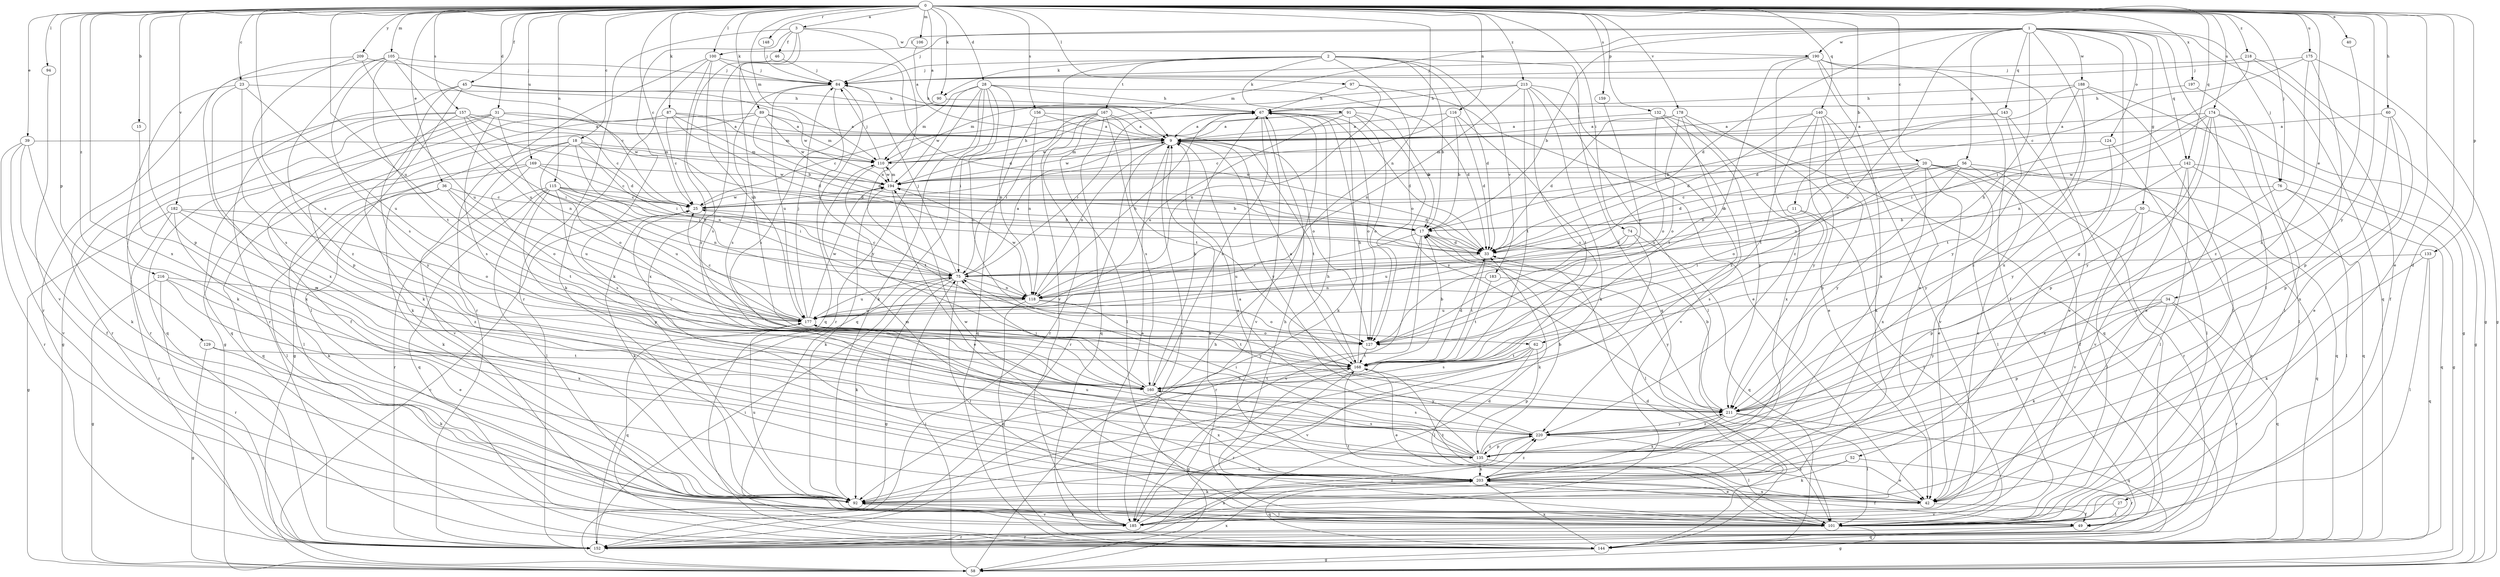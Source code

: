 strict digraph  {
0;
1;
2;
3;
9;
11;
15;
17;
18;
20;
23;
25;
27;
28;
31;
33;
34;
36;
39;
40;
42;
45;
46;
49;
50;
52;
56;
58;
60;
62;
67;
74;
75;
76;
84;
87;
89;
90;
91;
92;
94;
97;
100;
101;
105;
106;
110;
115;
116;
118;
124;
127;
129;
132;
133;
135;
140;
142;
143;
144;
148;
152;
156;
157;
159;
160;
167;
168;
169;
174;
175;
177;
178;
182;
183;
185;
188;
190;
194;
197;
203;
209;
211;
213;
216;
218;
220;
0 -> 3  [label=a];
0 -> 9  [label=a];
0 -> 11  [label=b];
0 -> 15  [label=b];
0 -> 18  [label=c];
0 -> 20  [label=c];
0 -> 23  [label=c];
0 -> 25  [label=c];
0 -> 27  [label=d];
0 -> 28  [label=d];
0 -> 31  [label=d];
0 -> 34  [label=e];
0 -> 36  [label=e];
0 -> 39  [label=e];
0 -> 40  [label=e];
0 -> 42  [label=e];
0 -> 45  [label=f];
0 -> 60  [label=h];
0 -> 74  [label=i];
0 -> 76  [label=j];
0 -> 87  [label=k];
0 -> 89  [label=k];
0 -> 90  [label=k];
0 -> 94  [label=l];
0 -> 97  [label=l];
0 -> 100  [label=l];
0 -> 105  [label=m];
0 -> 106  [label=m];
0 -> 110  [label=m];
0 -> 115  [label=n];
0 -> 116  [label=n];
0 -> 118  [label=n];
0 -> 129  [label=p];
0 -> 132  [label=p];
0 -> 133  [label=p];
0 -> 135  [label=p];
0 -> 140  [label=q];
0 -> 142  [label=q];
0 -> 148  [label=r];
0 -> 156  [label=s];
0 -> 157  [label=s];
0 -> 159  [label=s];
0 -> 160  [label=s];
0 -> 169  [label=u];
0 -> 174  [label=u];
0 -> 175  [label=u];
0 -> 177  [label=u];
0 -> 178  [label=v];
0 -> 182  [label=v];
0 -> 197  [label=x];
0 -> 203  [label=x];
0 -> 209  [label=y];
0 -> 211  [label=y];
0 -> 213  [label=z];
0 -> 216  [label=z];
0 -> 218  [label=z];
1 -> 17  [label=b];
1 -> 33  [label=d];
1 -> 50  [label=g];
1 -> 52  [label=g];
1 -> 56  [label=g];
1 -> 62  [label=h];
1 -> 76  [label=j];
1 -> 84  [label=j];
1 -> 100  [label=l];
1 -> 101  [label=l];
1 -> 110  [label=m];
1 -> 124  [label=o];
1 -> 127  [label=o];
1 -> 142  [label=q];
1 -> 143  [label=q];
1 -> 144  [label=q];
1 -> 188  [label=w];
1 -> 190  [label=w];
1 -> 203  [label=x];
2 -> 17  [label=b];
2 -> 33  [label=d];
2 -> 84  [label=j];
2 -> 90  [label=k];
2 -> 91  [label=k];
2 -> 127  [label=o];
2 -> 144  [label=q];
2 -> 167  [label=t];
2 -> 183  [label=v];
2 -> 185  [label=v];
3 -> 46  [label=f];
3 -> 62  [label=h];
3 -> 92  [label=k];
3 -> 118  [label=n];
3 -> 152  [label=r];
3 -> 190  [label=w];
3 -> 220  [label=z];
9 -> 110  [label=m];
9 -> 118  [label=n];
9 -> 152  [label=r];
9 -> 168  [label=t];
9 -> 185  [label=v];
9 -> 194  [label=w];
9 -> 211  [label=y];
11 -> 17  [label=b];
11 -> 101  [label=l];
11 -> 160  [label=s];
15 -> 203  [label=x];
17 -> 33  [label=d];
17 -> 101  [label=l];
17 -> 152  [label=r];
17 -> 177  [label=u];
17 -> 185  [label=v];
18 -> 33  [label=d];
18 -> 58  [label=g];
18 -> 75  [label=i];
18 -> 110  [label=m];
18 -> 118  [label=n];
18 -> 127  [label=o];
18 -> 185  [label=v];
20 -> 33  [label=d];
20 -> 42  [label=e];
20 -> 49  [label=f];
20 -> 101  [label=l];
20 -> 127  [label=o];
20 -> 144  [label=q];
20 -> 152  [label=r];
20 -> 177  [label=u];
20 -> 194  [label=w];
20 -> 203  [label=x];
23 -> 67  [label=h];
23 -> 92  [label=k];
23 -> 160  [label=s];
23 -> 177  [label=u];
23 -> 203  [label=x];
25 -> 17  [label=b];
25 -> 92  [label=k];
25 -> 194  [label=w];
27 -> 101  [label=l];
27 -> 185  [label=v];
28 -> 33  [label=d];
28 -> 67  [label=h];
28 -> 75  [label=i];
28 -> 92  [label=k];
28 -> 110  [label=m];
28 -> 118  [label=n];
28 -> 127  [label=o];
28 -> 144  [label=q];
28 -> 152  [label=r];
28 -> 194  [label=w];
31 -> 9  [label=a];
31 -> 58  [label=g];
31 -> 118  [label=n];
31 -> 144  [label=q];
31 -> 152  [label=r];
31 -> 160  [label=s];
31 -> 194  [label=w];
33 -> 75  [label=i];
33 -> 168  [label=t];
34 -> 92  [label=k];
34 -> 135  [label=p];
34 -> 144  [label=q];
34 -> 152  [label=r];
34 -> 177  [label=u];
34 -> 211  [label=y];
36 -> 25  [label=c];
36 -> 92  [label=k];
36 -> 101  [label=l];
36 -> 168  [label=t];
36 -> 177  [label=u];
39 -> 49  [label=f];
39 -> 92  [label=k];
39 -> 110  [label=m];
39 -> 152  [label=r];
39 -> 185  [label=v];
40 -> 220  [label=z];
42 -> 49  [label=f];
42 -> 168  [label=t];
42 -> 203  [label=x];
45 -> 67  [label=h];
45 -> 92  [label=k];
45 -> 101  [label=l];
45 -> 152  [label=r];
45 -> 194  [label=w];
46 -> 84  [label=j];
46 -> 160  [label=s];
49 -> 144  [label=q];
49 -> 152  [label=r];
50 -> 17  [label=b];
50 -> 101  [label=l];
50 -> 135  [label=p];
50 -> 144  [label=q];
50 -> 185  [label=v];
52 -> 92  [label=k];
52 -> 152  [label=r];
52 -> 203  [label=x];
56 -> 33  [label=d];
56 -> 42  [label=e];
56 -> 118  [label=n];
56 -> 152  [label=r];
56 -> 194  [label=w];
56 -> 211  [label=y];
58 -> 25  [label=c];
58 -> 67  [label=h];
58 -> 75  [label=i];
58 -> 203  [label=x];
60 -> 9  [label=a];
60 -> 42  [label=e];
60 -> 135  [label=p];
60 -> 203  [label=x];
62 -> 101  [label=l];
62 -> 135  [label=p];
62 -> 160  [label=s];
62 -> 168  [label=t];
62 -> 185  [label=v];
67 -> 9  [label=a];
67 -> 33  [label=d];
67 -> 75  [label=i];
67 -> 127  [label=o];
67 -> 160  [label=s];
67 -> 185  [label=v];
74 -> 33  [label=d];
74 -> 92  [label=k];
74 -> 144  [label=q];
74 -> 177  [label=u];
75 -> 9  [label=a];
75 -> 25  [label=c];
75 -> 58  [label=g];
75 -> 84  [label=j];
75 -> 92  [label=k];
75 -> 101  [label=l];
75 -> 118  [label=n];
75 -> 177  [label=u];
76 -> 25  [label=c];
76 -> 101  [label=l];
76 -> 144  [label=q];
76 -> 203  [label=x];
84 -> 67  [label=h];
84 -> 144  [label=q];
84 -> 160  [label=s];
84 -> 177  [label=u];
84 -> 211  [label=y];
87 -> 9  [label=a];
87 -> 17  [label=b];
87 -> 25  [label=c];
87 -> 33  [label=d];
87 -> 110  [label=m];
87 -> 144  [label=q];
89 -> 9  [label=a];
89 -> 33  [label=d];
89 -> 49  [label=f];
89 -> 92  [label=k];
89 -> 110  [label=m];
89 -> 194  [label=w];
90 -> 9  [label=a];
90 -> 160  [label=s];
91 -> 9  [label=a];
91 -> 17  [label=b];
91 -> 92  [label=k];
91 -> 127  [label=o];
91 -> 177  [label=u];
91 -> 194  [label=w];
91 -> 211  [label=y];
92 -> 101  [label=l];
92 -> 177  [label=u];
92 -> 185  [label=v];
94 -> 185  [label=v];
97 -> 42  [label=e];
97 -> 67  [label=h];
97 -> 118  [label=n];
100 -> 33  [label=d];
100 -> 84  [label=j];
100 -> 92  [label=k];
100 -> 152  [label=r];
100 -> 177  [label=u];
100 -> 203  [label=x];
101 -> 9  [label=a];
101 -> 58  [label=g];
101 -> 67  [label=h];
101 -> 152  [label=r];
101 -> 168  [label=t];
105 -> 25  [label=c];
105 -> 84  [label=j];
105 -> 152  [label=r];
105 -> 160  [label=s];
105 -> 168  [label=t];
105 -> 177  [label=u];
105 -> 220  [label=z];
106 -> 9  [label=a];
110 -> 67  [label=h];
110 -> 84  [label=j];
110 -> 168  [label=t];
110 -> 194  [label=w];
115 -> 17  [label=b];
115 -> 25  [label=c];
115 -> 75  [label=i];
115 -> 101  [label=l];
115 -> 118  [label=n];
115 -> 135  [label=p];
115 -> 144  [label=q];
115 -> 152  [label=r];
115 -> 160  [label=s];
115 -> 177  [label=u];
116 -> 9  [label=a];
116 -> 17  [label=b];
116 -> 25  [label=c];
116 -> 33  [label=d];
116 -> 168  [label=t];
118 -> 67  [label=h];
118 -> 127  [label=o];
118 -> 144  [label=q];
118 -> 177  [label=u];
118 -> 194  [label=w];
118 -> 211  [label=y];
124 -> 101  [label=l];
124 -> 110  [label=m];
124 -> 211  [label=y];
127 -> 168  [label=t];
129 -> 58  [label=g];
129 -> 92  [label=k];
129 -> 168  [label=t];
132 -> 9  [label=a];
132 -> 127  [label=o];
132 -> 144  [label=q];
132 -> 185  [label=v];
132 -> 211  [label=y];
133 -> 75  [label=i];
133 -> 92  [label=k];
133 -> 101  [label=l];
133 -> 144  [label=q];
135 -> 9  [label=a];
135 -> 17  [label=b];
135 -> 42  [label=e];
135 -> 75  [label=i];
135 -> 160  [label=s];
135 -> 177  [label=u];
135 -> 194  [label=w];
135 -> 203  [label=x];
135 -> 220  [label=z];
140 -> 9  [label=a];
140 -> 33  [label=d];
140 -> 92  [label=k];
140 -> 135  [label=p];
140 -> 168  [label=t];
140 -> 185  [label=v];
140 -> 211  [label=y];
142 -> 58  [label=g];
142 -> 101  [label=l];
142 -> 144  [label=q];
142 -> 185  [label=v];
142 -> 194  [label=w];
142 -> 211  [label=y];
143 -> 9  [label=a];
143 -> 17  [label=b];
143 -> 42  [label=e];
143 -> 168  [label=t];
144 -> 33  [label=d];
144 -> 58  [label=g];
144 -> 203  [label=x];
148 -> 84  [label=j];
152 -> 33  [label=d];
152 -> 75  [label=i];
156 -> 9  [label=a];
156 -> 118  [label=n];
156 -> 127  [label=o];
156 -> 144  [label=q];
157 -> 9  [label=a];
157 -> 25  [label=c];
157 -> 33  [label=d];
157 -> 58  [label=g];
157 -> 75  [label=i];
157 -> 152  [label=r];
157 -> 211  [label=y];
159 -> 127  [label=o];
160 -> 25  [label=c];
160 -> 67  [label=h];
160 -> 75  [label=i];
160 -> 168  [label=t];
160 -> 203  [label=x];
160 -> 211  [label=y];
167 -> 9  [label=a];
167 -> 25  [label=c];
167 -> 75  [label=i];
167 -> 101  [label=l];
167 -> 144  [label=q];
167 -> 152  [label=r];
167 -> 160  [label=s];
167 -> 168  [label=t];
168 -> 9  [label=a];
168 -> 17  [label=b];
168 -> 33  [label=d];
168 -> 42  [label=e];
168 -> 58  [label=g];
168 -> 67  [label=h];
168 -> 152  [label=r];
168 -> 160  [label=s];
169 -> 25  [label=c];
169 -> 75  [label=i];
169 -> 101  [label=l];
169 -> 127  [label=o];
169 -> 144  [label=q];
169 -> 194  [label=w];
174 -> 9  [label=a];
174 -> 42  [label=e];
174 -> 58  [label=g];
174 -> 75  [label=i];
174 -> 101  [label=l];
174 -> 118  [label=n];
174 -> 135  [label=p];
174 -> 211  [label=y];
175 -> 25  [label=c];
175 -> 58  [label=g];
175 -> 84  [label=j];
175 -> 135  [label=p];
175 -> 220  [label=z];
177 -> 25  [label=c];
177 -> 84  [label=j];
177 -> 127  [label=o];
177 -> 144  [label=q];
177 -> 168  [label=t];
177 -> 194  [label=w];
178 -> 9  [label=a];
178 -> 33  [label=d];
178 -> 42  [label=e];
178 -> 127  [label=o];
178 -> 168  [label=t];
178 -> 203  [label=x];
182 -> 17  [label=b];
182 -> 58  [label=g];
182 -> 92  [label=k];
182 -> 127  [label=o];
182 -> 152  [label=r];
182 -> 220  [label=z];
183 -> 118  [label=n];
183 -> 168  [label=t];
183 -> 211  [label=y];
185 -> 9  [label=a];
185 -> 92  [label=k];
185 -> 203  [label=x];
185 -> 220  [label=z];
188 -> 33  [label=d];
188 -> 58  [label=g];
188 -> 67  [label=h];
188 -> 101  [label=l];
188 -> 211  [label=y];
188 -> 220  [label=z];
190 -> 42  [label=e];
190 -> 49  [label=f];
190 -> 84  [label=j];
190 -> 127  [label=o];
190 -> 152  [label=r];
190 -> 203  [label=x];
190 -> 220  [label=z];
194 -> 25  [label=c];
194 -> 33  [label=d];
194 -> 42  [label=e];
194 -> 92  [label=k];
194 -> 110  [label=m];
197 -> 67  [label=h];
197 -> 101  [label=l];
203 -> 9  [label=a];
203 -> 42  [label=e];
203 -> 49  [label=f];
203 -> 92  [label=k];
203 -> 110  [label=m];
203 -> 144  [label=q];
203 -> 220  [label=z];
209 -> 84  [label=j];
209 -> 135  [label=p];
209 -> 177  [label=u];
209 -> 203  [label=x];
211 -> 17  [label=b];
211 -> 101  [label=l];
211 -> 144  [label=q];
211 -> 203  [label=x];
211 -> 220  [label=z];
213 -> 67  [label=h];
213 -> 92  [label=k];
213 -> 101  [label=l];
213 -> 110  [label=m];
213 -> 118  [label=n];
213 -> 160  [label=s];
213 -> 168  [label=t];
213 -> 220  [label=z];
216 -> 42  [label=e];
216 -> 58  [label=g];
216 -> 118  [label=n];
216 -> 152  [label=r];
216 -> 203  [label=x];
218 -> 49  [label=f];
218 -> 58  [label=g];
218 -> 75  [label=i];
218 -> 84  [label=j];
220 -> 67  [label=h];
220 -> 92  [label=k];
220 -> 101  [label=l];
220 -> 135  [label=p];
220 -> 160  [label=s];
220 -> 211  [label=y];
}
